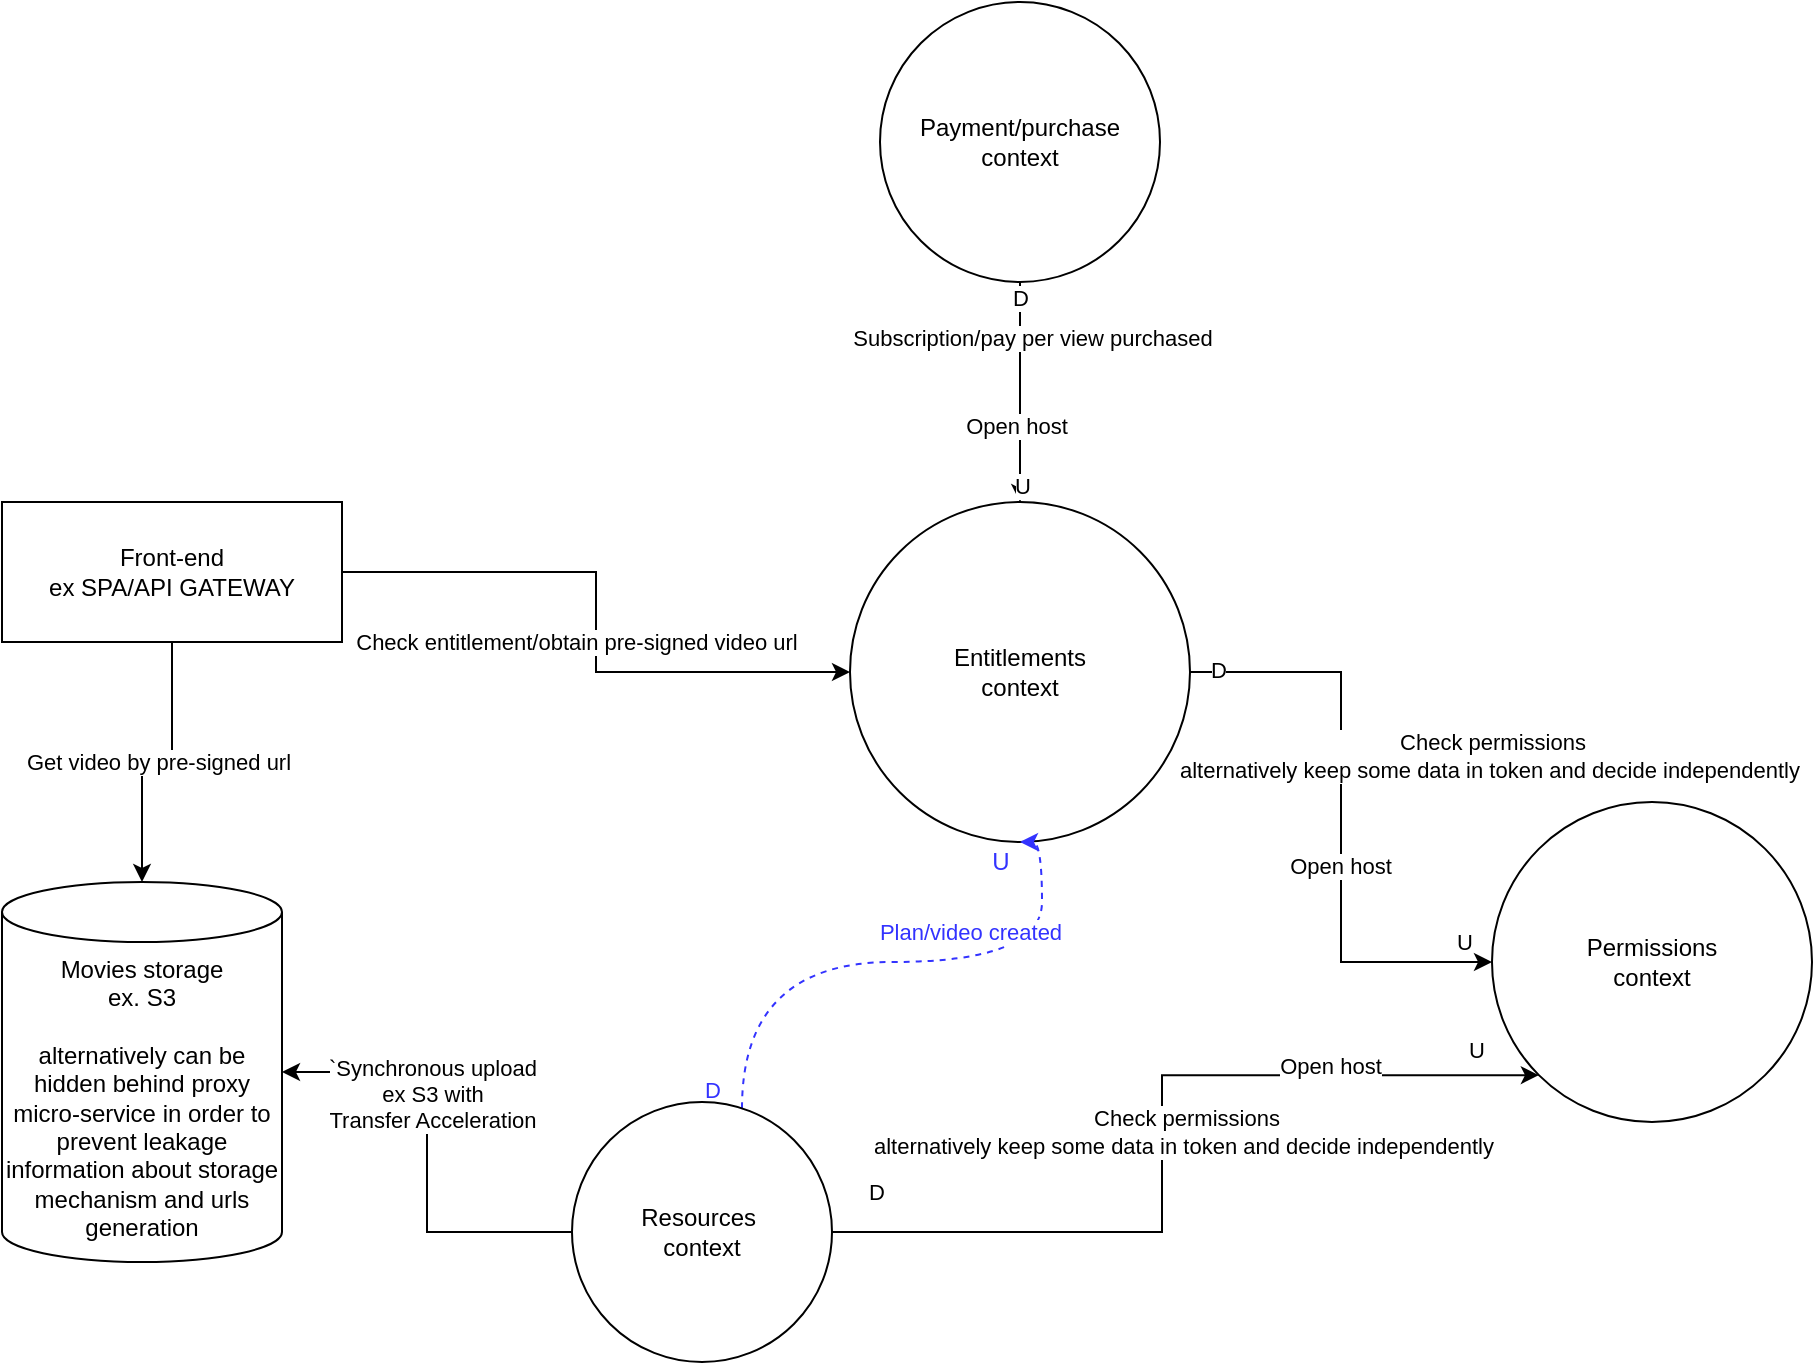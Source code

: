 <mxfile version="13.10.3" type="github"><diagram id="6dIYJMH8z2cPmStMRSVA" name="Page-1"><mxGraphModel dx="1985" dy="646" grid="1" gridSize="10" guides="1" tooltips="1" connect="1" arrows="1" fold="1" page="1" pageScale="1" pageWidth="827" pageHeight="1169" math="0" shadow="0"><root><mxCell id="0"/><mxCell id="1" parent="0"/><mxCell id="0J2i2rNNKvT-spA3MyUf-4" value="Subscription/pay per view purchased" style="rounded=0;orthogonalLoop=1;jettySize=auto;html=1;exitX=0.5;exitY=1;exitDx=0;exitDy=0;exitPerimeter=0;entryX=0.5;entryY=0;entryDx=0;entryDy=0;" parent="1" source="0J2i2rNNKvT-spA3MyUf-3" target="0J2i2rNNKvT-spA3MyUf-5" edge="1"><mxGeometry x="-0.5" y="6" relative="1" as="geometry"><mxPoint x="150" y="300" as="targetPoint"/><mxPoint as="offset"/></mxGeometry></mxCell><mxCell id="0J2i2rNNKvT-spA3MyUf-6" value="Open host" style="edgeLabel;html=1;align=center;verticalAlign=middle;resizable=0;points=[];" parent="0J2i2rNNKvT-spA3MyUf-4" vertex="1" connectable="0"><mxGeometry x="0.3" y="-2" relative="1" as="geometry"><mxPoint as="offset"/></mxGeometry></mxCell><mxCell id="0J2i2rNNKvT-spA3MyUf-11" value="D" style="edgeLabel;html=1;align=center;verticalAlign=middle;resizable=0;points=[];" parent="0J2i2rNNKvT-spA3MyUf-4" vertex="1" connectable="0"><mxGeometry x="-0.867" relative="1" as="geometry"><mxPoint as="offset"/></mxGeometry></mxCell><mxCell id="0J2i2rNNKvT-spA3MyUf-12" value="U" style="edgeLabel;html=1;align=center;verticalAlign=middle;resizable=0;points=[];" parent="0J2i2rNNKvT-spA3MyUf-4" vertex="1" connectable="0"><mxGeometry x="0.859" y="1" relative="1" as="geometry"><mxPoint as="offset"/></mxGeometry></mxCell><mxCell id="0J2i2rNNKvT-spA3MyUf-3" value="Payment/purchase context" style="ellipse;whiteSpace=wrap;html=1;aspect=fixed;" parent="1" vertex="1"><mxGeometry x="344" y="120" width="140" height="140" as="geometry"/></mxCell><mxCell id="0J2i2rNNKvT-spA3MyUf-14" value="Check permissions&lt;br&gt;alternatively keep some data in token and decide independently&amp;nbsp;" style="edgeStyle=orthogonalEdgeStyle;orthogonalLoop=1;jettySize=auto;html=1;entryX=0;entryY=0.5;entryDx=0;entryDy=0;rounded=0;" parent="1" source="0J2i2rNNKvT-spA3MyUf-5" target="0J2i2rNNKvT-spA3MyUf-13" edge="1"><mxGeometry x="-0.207" y="75" relative="1" as="geometry"><mxPoint as="offset"/></mxGeometry></mxCell><mxCell id="0J2i2rNNKvT-spA3MyUf-15" value="D" style="edgeLabel;html=1;align=center;verticalAlign=middle;resizable=0;points=[];" parent="0J2i2rNNKvT-spA3MyUf-14" vertex="1" connectable="0"><mxGeometry x="-0.907" y="1" relative="1" as="geometry"><mxPoint as="offset"/></mxGeometry></mxCell><mxCell id="0J2i2rNNKvT-spA3MyUf-16" value="U" style="edgeLabel;html=1;align=center;verticalAlign=middle;resizable=0;points=[];" parent="0J2i2rNNKvT-spA3MyUf-14" vertex="1" connectable="0"><mxGeometry x="0.912" y="-3" relative="1" as="geometry"><mxPoint x="-1" y="-13" as="offset"/></mxGeometry></mxCell><mxCell id="0J2i2rNNKvT-spA3MyUf-17" value="Open host" style="edgeLabel;html=1;align=center;verticalAlign=middle;resizable=0;points=[];" parent="0J2i2rNNKvT-spA3MyUf-14" vertex="1" connectable="0"><mxGeometry x="0.167" y="-1" relative="1" as="geometry"><mxPoint as="offset"/></mxGeometry></mxCell><mxCell id="0J2i2rNNKvT-spA3MyUf-5" value="Entitlements&lt;br&gt;context" style="ellipse;whiteSpace=wrap;html=1;aspect=fixed;" parent="1" vertex="1"><mxGeometry x="329" y="370" width="170" height="170" as="geometry"/></mxCell><mxCell id="0J2i2rNNKvT-spA3MyUf-8" style="edgeStyle=orthogonalEdgeStyle;orthogonalLoop=1;jettySize=auto;html=1;entryX=0.5;entryY=1;entryDx=0;entryDy=0;curved=1;dashed=1;strokeColor=#3333FF;" parent="1" source="0J2i2rNNKvT-spA3MyUf-7" target="0J2i2rNNKvT-spA3MyUf-5" edge="1"><mxGeometry relative="1" as="geometry"><Array as="points"><mxPoint x="275" y="600"/><mxPoint x="425" y="600"/></Array></mxGeometry></mxCell><mxCell id="0J2i2rNNKvT-spA3MyUf-9" value="Plan/video created" style="edgeLabel;html=1;align=center;verticalAlign=middle;resizable=0;points=[];fontColor=#3333FF;" parent="0J2i2rNNKvT-spA3MyUf-8" vertex="1" connectable="0"><mxGeometry x="0.241" y="-2" relative="1" as="geometry"><mxPoint x="4" y="-17" as="offset"/></mxGeometry></mxCell><mxCell id="0J2i2rNNKvT-spA3MyUf-33" value="D" style="edgeLabel;html=1;align=center;verticalAlign=middle;resizable=0;points=[];fontColor=#3333FF;" parent="0J2i2rNNKvT-spA3MyUf-8" vertex="1" connectable="0"><mxGeometry x="-0.94" relative="1" as="geometry"><mxPoint x="-15" as="offset"/></mxGeometry></mxCell><mxCell id="0J2i2rNNKvT-spA3MyUf-18" style="edgeStyle=orthogonalEdgeStyle;rounded=0;orthogonalLoop=1;jettySize=auto;html=1;entryX=0;entryY=1;entryDx=0;entryDy=0;" parent="1" source="0J2i2rNNKvT-spA3MyUf-7" target="0J2i2rNNKvT-spA3MyUf-13" edge="1"><mxGeometry relative="1" as="geometry"><mxPoint x="640" y="730" as="targetPoint"/></mxGeometry></mxCell><mxCell id="0J2i2rNNKvT-spA3MyUf-19" value="D" style="edgeLabel;html=1;align=center;verticalAlign=middle;resizable=0;points=[];" parent="0J2i2rNNKvT-spA3MyUf-18" vertex="1" connectable="0"><mxGeometry x="-0.872" y="1" relative="1" as="geometry"><mxPoint x="-6" y="-19" as="offset"/></mxGeometry></mxCell><mxCell id="0J2i2rNNKvT-spA3MyUf-21" value="U" style="edgeLabel;html=1;align=center;verticalAlign=middle;resizable=0;points=[];" parent="0J2i2rNNKvT-spA3MyUf-18" vertex="1" connectable="0"><mxGeometry x="0.877" y="-1" relative="1" as="geometry"><mxPoint x="-5" y="-13.97" as="offset"/></mxGeometry></mxCell><mxCell id="0J2i2rNNKvT-spA3MyUf-22" value="Open host" style="edgeLabel;html=1;align=center;verticalAlign=middle;resizable=0;points=[];" parent="0J2i2rNNKvT-spA3MyUf-18" vertex="1" connectable="0"><mxGeometry x="0.116" y="-4" relative="1" as="geometry"><mxPoint x="80" y="-7" as="offset"/></mxGeometry></mxCell><mxCell id="0J2i2rNNKvT-spA3MyUf-23" value="Check permissions&lt;br&gt;alternatively keep some data in token and decide independently&amp;nbsp;" style="edgeLabel;html=1;align=center;verticalAlign=middle;resizable=0;points=[];" parent="0J2i2rNNKvT-spA3MyUf-18" vertex="1" connectable="0"><mxGeometry x="-0.455" y="-2" relative="1" as="geometry"><mxPoint x="59" y="-52" as="offset"/></mxGeometry></mxCell><mxCell id="0J2i2rNNKvT-spA3MyUf-27" style="edgeStyle=orthogonalEdgeStyle;rounded=0;orthogonalLoop=1;jettySize=auto;html=1;" parent="1" source="0J2i2rNNKvT-spA3MyUf-7" target="0J2i2rNNKvT-spA3MyUf-26" edge="1"><mxGeometry relative="1" as="geometry"/></mxCell><mxCell id="0J2i2rNNKvT-spA3MyUf-28" value="`Synchronous upload&lt;br&gt;ex S3 with &lt;br&gt;Transfer Acceleration" style="edgeLabel;html=1;align=center;verticalAlign=middle;resizable=0;points=[];" parent="0J2i2rNNKvT-spA3MyUf-27" vertex="1" connectable="0"><mxGeometry x="-0.122" y="-2" relative="1" as="geometry"><mxPoint y="-43" as="offset"/></mxGeometry></mxCell><mxCell id="0J2i2rNNKvT-spA3MyUf-7" value="Resources&amp;nbsp;&lt;br&gt;context" style="ellipse;whiteSpace=wrap;html=1;aspect=fixed;" parent="1" vertex="1"><mxGeometry x="190" y="670" width="130" height="130" as="geometry"/></mxCell><mxCell id="0J2i2rNNKvT-spA3MyUf-13" value="Permissions&lt;br&gt;context" style="ellipse;whiteSpace=wrap;html=1;aspect=fixed;" parent="1" vertex="1"><mxGeometry x="650" y="520" width="160" height="160" as="geometry"/></mxCell><mxCell id="0J2i2rNNKvT-spA3MyUf-26" value="Movies storage&lt;br&gt;ex. S3&lt;br&gt;&lt;br&gt;alternatively can be hidden behind proxy micro-service in order to prevent leakage information about storage mechanism and urls&lt;br&gt;generation" style="shape=cylinder3;whiteSpace=wrap;html=1;boundedLbl=1;backgroundOutline=1;size=15;" parent="1" vertex="1"><mxGeometry x="-95" y="560" width="140" height="190" as="geometry"/></mxCell><mxCell id="0J2i2rNNKvT-spA3MyUf-30" style="rounded=0;orthogonalLoop=1;jettySize=auto;html=1;entryX=0;entryY=0.5;entryDx=0;entryDy=0;edgeStyle=orthogonalEdgeStyle;" parent="1" source="0J2i2rNNKvT-spA3MyUf-29" target="0J2i2rNNKvT-spA3MyUf-5" edge="1"><mxGeometry relative="1" as="geometry"><mxPoint x="470" y="390" as="targetPoint"/></mxGeometry></mxCell><mxCell id="0J2i2rNNKvT-spA3MyUf-31" value="Check entitlement/obtain pre-signed video url" style="edgeLabel;html=1;align=center;verticalAlign=middle;resizable=0;points=[];" parent="0J2i2rNNKvT-spA3MyUf-30" vertex="1" connectable="0"><mxGeometry x="-0.219" y="3" relative="1" as="geometry"><mxPoint x="-2" y="38" as="offset"/></mxGeometry></mxCell><mxCell id="0J2i2rNNKvT-spA3MyUf-32" value="Get video by pre-signed url" style="edgeStyle=orthogonalEdgeStyle;rounded=0;orthogonalLoop=1;jettySize=auto;html=1;" parent="1" source="0J2i2rNNKvT-spA3MyUf-29" target="0J2i2rNNKvT-spA3MyUf-26" edge="1"><mxGeometry relative="1" as="geometry"/></mxCell><mxCell id="0J2i2rNNKvT-spA3MyUf-29" value="Front-end&lt;br&gt;ex SPA/API GATEWAY" style="rounded=0;whiteSpace=wrap;html=1;" parent="1" vertex="1"><mxGeometry x="-95" y="370" width="170" height="70" as="geometry"/></mxCell><mxCell id="0J2i2rNNKvT-spA3MyUf-34" value="&lt;font color=&quot;#3333ff&quot;&gt;U&lt;/font&gt;" style="text;html=1;align=center;verticalAlign=middle;resizable=0;points=[];autosize=1;" parent="1" vertex="1"><mxGeometry x="394" y="540" width="20" height="20" as="geometry"/></mxCell></root></mxGraphModel></diagram></mxfile>
